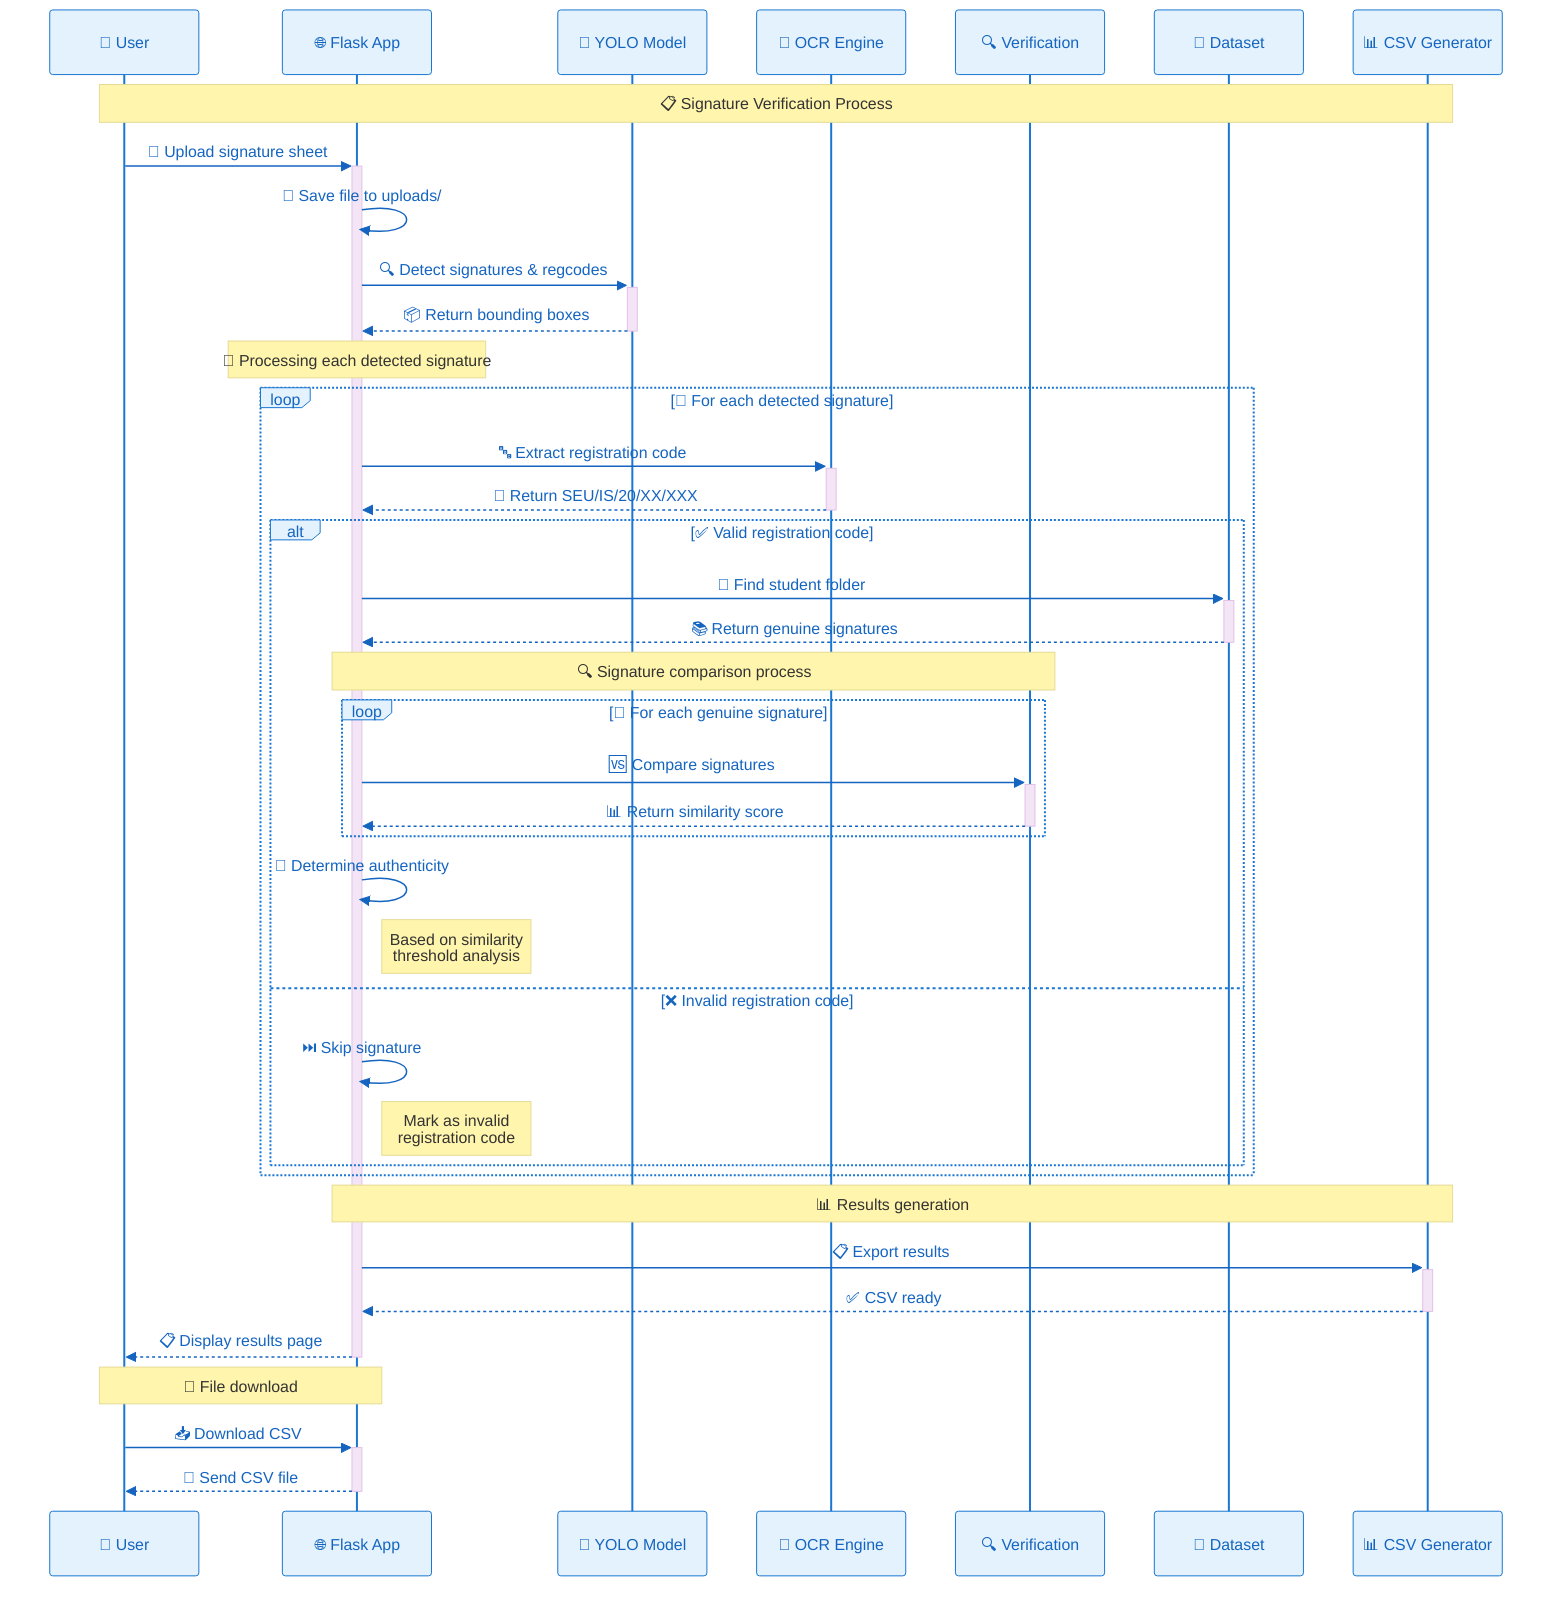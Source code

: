 sequenceDiagram
    participant U as 👤 User
    participant F as 🌐 Flask App
    participant Y as 🤖 YOLO Model
    participant O as 📖 OCR Engine
    participant V as 🔍 Verification
    participant D as 📁 Dataset
    participant C as 📊 CSV Generator

    Note over U,C: 📋 Signature Verification Process
    
    U->>+F: 📄 Upload signature sheet
    F->>F: 💾 Save file to uploads/
    F->>+Y: 🔍 Detect signatures & regcodes
    Y-->>-F: 📦 Return bounding boxes
    
    Note over F: 🔄 Processing each detected signature
    
    loop 🔁 For each detected signature
        F->>+O: 🔤 Extract registration code
        O-->>-F: 🎯 Return SEU/IS/20/XX/XXX
        
        alt ✅ Valid registration code
            F->>+D: 👤 Find student folder
            D-->>-F: 📚 Return genuine signatures
            
            Note over F,V: 🔍 Signature comparison process
            
            loop 🔄 For each genuine signature
                F->>+V: 🆚 Compare signatures
                V-->>-F: 📊 Return similarity score
            end
            
            F->>F: 🎯 Determine authenticity
            Note right of F: Based on similarity<br/>threshold analysis
            
        else ❌ Invalid registration code
            F->>F: ⏭️ Skip signature
            Note right of F: Mark as invalid<br/>registration code
        end
    end
    
    Note over F,C: 📊 Results generation
    
    F->>+C: 📋 Export results
    C-->>-F: ✅ CSV ready
    F-->>-U: 📋 Display results page
    
    Note over U,F: 💾 File download
    
    U->>+F: 📥 Download CSV
    F-->>-U: 📄 Send CSV file

    %% Styling
    %%{init: {'theme':'base', 'themeVariables': { 'primaryColor': '#e3f2fd', 'primaryTextColor': '#1565c0', 'primaryBorderColor': '#1976d2', 'lineColor': '#42a5f5', 'secondaryColor': '#f3e5f5', 'tertiaryColor': '#fff3e0'}}}%%
